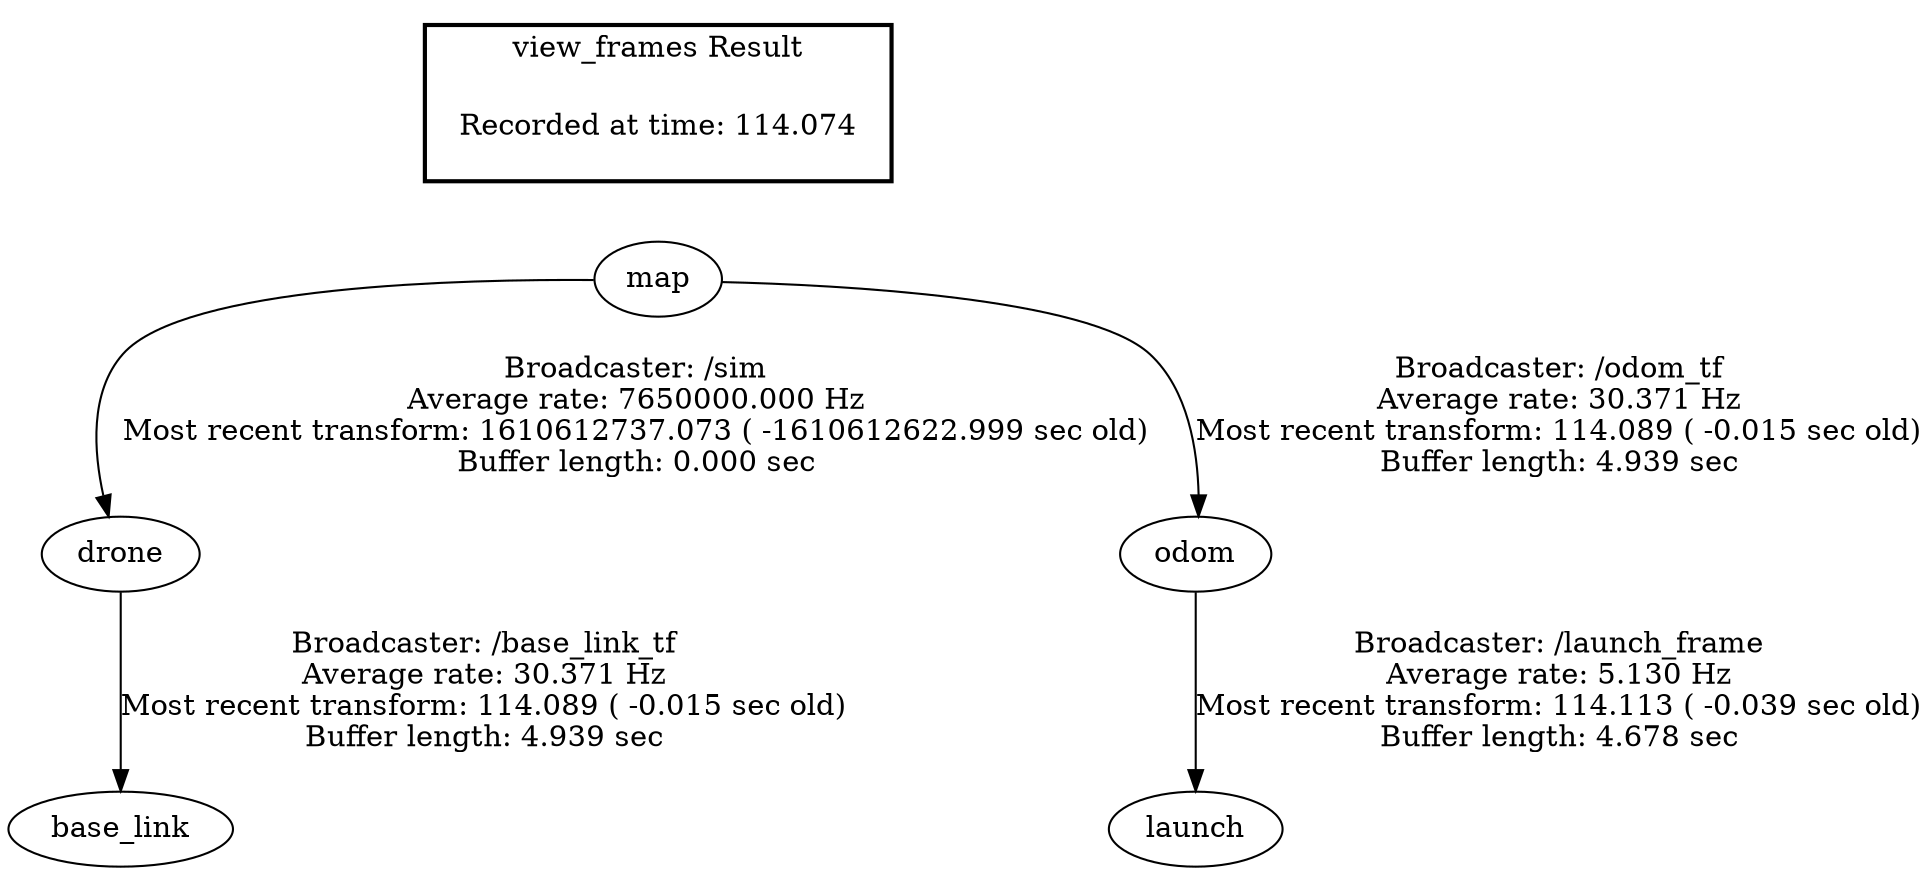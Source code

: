 digraph G {
"drone" -> "base_link"[label="Broadcaster: /base_link_tf\nAverage rate: 30.371 Hz\nMost recent transform: 114.089 ( -0.015 sec old)\nBuffer length: 4.939 sec\n"];
"map" -> "drone"[label="Broadcaster: /sim\nAverage rate: 7650000.000 Hz\nMost recent transform: 1610612737.073 ( -1610612622.999 sec old)\nBuffer length: 0.000 sec\n"];
"map" -> "odom"[label="Broadcaster: /odom_tf\nAverage rate: 30.371 Hz\nMost recent transform: 114.089 ( -0.015 sec old)\nBuffer length: 4.939 sec\n"];
"odom" -> "launch"[label="Broadcaster: /launch_frame\nAverage rate: 5.130 Hz\nMost recent transform: 114.113 ( -0.039 sec old)\nBuffer length: 4.678 sec\n"];
edge [style=invis];
 subgraph cluster_legend { style=bold; color=black; label ="view_frames Result";
"Recorded at time: 114.074"[ shape=plaintext ] ;
 }->"map";
}